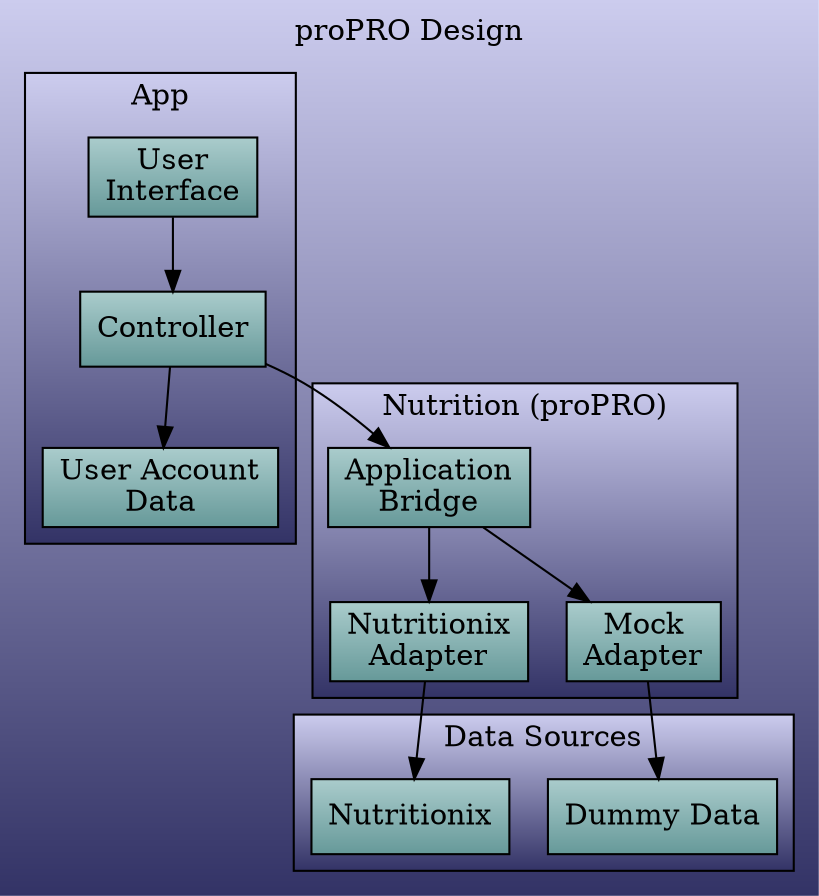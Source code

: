 digraph "proPRO Application" {

bgcolor="#333366:#CCCCEE";
gradientangle=90;

node [
    shape=box,
    style=filled,
    fillcolor="#669999:#AACCCC",
    gradientangle=90
];

subgraph cluster_app {
    label="App";

    accounts [label="User Account\nData"];
    controller [label="Controller"];
    ui [label="User\nInterface"];

    ui -> controller;
    controller -> accounts;
}

subgraph cluster_prolib {
    label="Nutrition (proPRO)";

    nutritionixdao [label="Nutritionix\nAdapter"];
    mockdao [label="Mock\nAdapter"];
    appbridge [label="Application\nBridge"];

    appbridge -> nutritionixdao;
    appbridge -> mockdao;
}

subgraph cluster_sources {
    label="Data Sources";

    files [label="Dummy Data"];
    Nutritionix;
}

controller -> appbridge;
nutritionixdao -> Nutritionix;
mockdao -> files;

labelloc=t;
label="proPRO Design";
}
